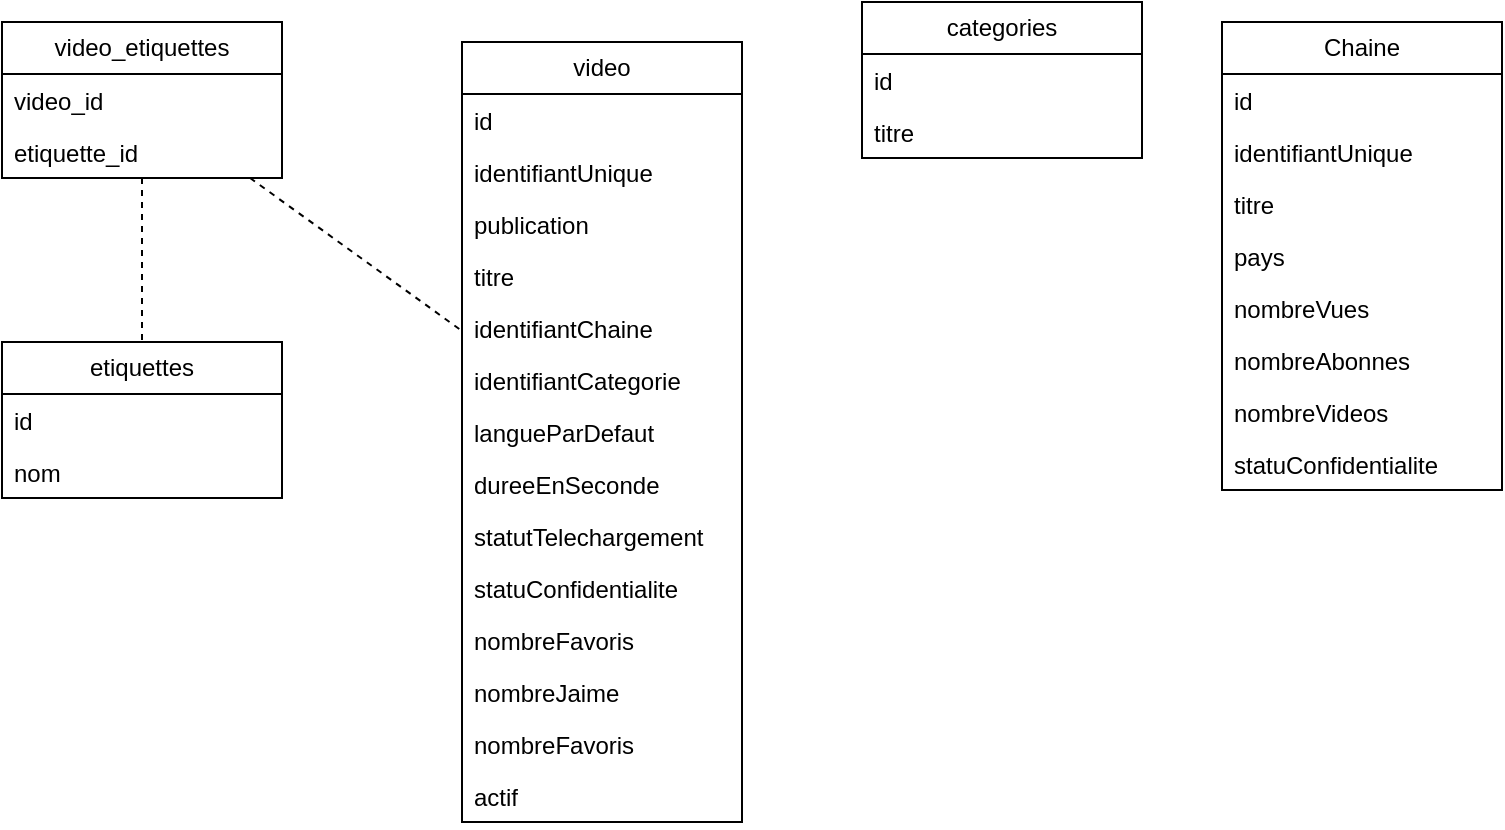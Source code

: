 <mxfile version="22.1.21" type="device">
  <diagram name="Page-1" id="7jzZss88A1eCuCSh7E2j">
    <mxGraphModel dx="1221" dy="765" grid="1" gridSize="10" guides="1" tooltips="1" connect="1" arrows="1" fold="1" page="1" pageScale="1" pageWidth="827" pageHeight="1169" math="0" shadow="0">
      <root>
        <mxCell id="0" />
        <mxCell id="1" parent="0" />
        <mxCell id="V5NmYhJqQ_BBM1aRO7Ch-1" value="video_etiquettes" style="swimlane;fontStyle=0;childLayout=stackLayout;horizontal=1;startSize=26;fillColor=none;horizontalStack=0;resizeParent=1;resizeParentMax=0;resizeLast=0;collapsible=1;marginBottom=0;whiteSpace=wrap;html=1;" vertex="1" parent="1">
          <mxGeometry x="60" y="20" width="140" height="78" as="geometry" />
        </mxCell>
        <mxCell id="V5NmYhJqQ_BBM1aRO7Ch-2" value="video_id" style="text;strokeColor=none;fillColor=none;align=left;verticalAlign=top;spacingLeft=4;spacingRight=4;overflow=hidden;rotatable=0;points=[[0,0.5],[1,0.5]];portConstraint=eastwest;whiteSpace=wrap;html=1;" vertex="1" parent="V5NmYhJqQ_BBM1aRO7Ch-1">
          <mxGeometry y="26" width="140" height="26" as="geometry" />
        </mxCell>
        <mxCell id="V5NmYhJqQ_BBM1aRO7Ch-3" value="etiquette_id" style="text;strokeColor=none;fillColor=none;align=left;verticalAlign=top;spacingLeft=4;spacingRight=4;overflow=hidden;rotatable=0;points=[[0,0.5],[1,0.5]];portConstraint=eastwest;whiteSpace=wrap;html=1;" vertex="1" parent="V5NmYhJqQ_BBM1aRO7Ch-1">
          <mxGeometry y="52" width="140" height="26" as="geometry" />
        </mxCell>
        <mxCell id="V5NmYhJqQ_BBM1aRO7Ch-5" value="categories" style="swimlane;fontStyle=0;childLayout=stackLayout;horizontal=1;startSize=26;fillColor=none;horizontalStack=0;resizeParent=1;resizeParentMax=0;resizeLast=0;collapsible=1;marginBottom=0;whiteSpace=wrap;html=1;" vertex="1" parent="1">
          <mxGeometry x="490" y="10" width="140" height="78" as="geometry" />
        </mxCell>
        <mxCell id="V5NmYhJqQ_BBM1aRO7Ch-6" value="id" style="text;strokeColor=none;fillColor=none;align=left;verticalAlign=top;spacingLeft=4;spacingRight=4;overflow=hidden;rotatable=0;points=[[0,0.5],[1,0.5]];portConstraint=eastwest;whiteSpace=wrap;html=1;" vertex="1" parent="V5NmYhJqQ_BBM1aRO7Ch-5">
          <mxGeometry y="26" width="140" height="26" as="geometry" />
        </mxCell>
        <mxCell id="V5NmYhJqQ_BBM1aRO7Ch-7" value="titre" style="text;strokeColor=none;fillColor=none;align=left;verticalAlign=top;spacingLeft=4;spacingRight=4;overflow=hidden;rotatable=0;points=[[0,0.5],[1,0.5]];portConstraint=eastwest;whiteSpace=wrap;html=1;" vertex="1" parent="V5NmYhJqQ_BBM1aRO7Ch-5">
          <mxGeometry y="52" width="140" height="26" as="geometry" />
        </mxCell>
        <mxCell id="V5NmYhJqQ_BBM1aRO7Ch-9" value="video" style="swimlane;fontStyle=0;childLayout=stackLayout;horizontal=1;startSize=26;fillColor=none;horizontalStack=0;resizeParent=1;resizeParentMax=0;resizeLast=0;collapsible=1;marginBottom=0;whiteSpace=wrap;html=1;" vertex="1" parent="1">
          <mxGeometry x="290" y="30" width="140" height="390" as="geometry" />
        </mxCell>
        <mxCell id="V5NmYhJqQ_BBM1aRO7Ch-10" value="id" style="text;strokeColor=none;fillColor=none;align=left;verticalAlign=top;spacingLeft=4;spacingRight=4;overflow=hidden;rotatable=0;points=[[0,0.5],[1,0.5]];portConstraint=eastwest;whiteSpace=wrap;html=1;" vertex="1" parent="V5NmYhJqQ_BBM1aRO7Ch-9">
          <mxGeometry y="26" width="140" height="26" as="geometry" />
        </mxCell>
        <mxCell id="V5NmYhJqQ_BBM1aRO7Ch-11" value="identifiantUnique" style="text;strokeColor=none;fillColor=none;align=left;verticalAlign=top;spacingLeft=4;spacingRight=4;overflow=hidden;rotatable=0;points=[[0,0.5],[1,0.5]];portConstraint=eastwest;whiteSpace=wrap;html=1;" vertex="1" parent="V5NmYhJqQ_BBM1aRO7Ch-9">
          <mxGeometry y="52" width="140" height="26" as="geometry" />
        </mxCell>
        <mxCell id="V5NmYhJqQ_BBM1aRO7Ch-12" value="publication" style="text;strokeColor=none;fillColor=none;align=left;verticalAlign=top;spacingLeft=4;spacingRight=4;overflow=hidden;rotatable=0;points=[[0,0.5],[1,0.5]];portConstraint=eastwest;whiteSpace=wrap;html=1;" vertex="1" parent="V5NmYhJqQ_BBM1aRO7Ch-9">
          <mxGeometry y="78" width="140" height="26" as="geometry" />
        </mxCell>
        <mxCell id="V5NmYhJqQ_BBM1aRO7Ch-13" value="titre" style="text;strokeColor=none;fillColor=none;align=left;verticalAlign=top;spacingLeft=4;spacingRight=4;overflow=hidden;rotatable=0;points=[[0,0.5],[1,0.5]];portConstraint=eastwest;whiteSpace=wrap;html=1;" vertex="1" parent="V5NmYhJqQ_BBM1aRO7Ch-9">
          <mxGeometry y="104" width="140" height="26" as="geometry" />
        </mxCell>
        <mxCell id="V5NmYhJqQ_BBM1aRO7Ch-17" value="identifiantChaine" style="text;strokeColor=none;fillColor=none;align=left;verticalAlign=top;spacingLeft=4;spacingRight=4;overflow=hidden;rotatable=0;points=[[0,0.5],[1,0.5]];portConstraint=eastwest;whiteSpace=wrap;html=1;" vertex="1" parent="V5NmYhJqQ_BBM1aRO7Ch-9">
          <mxGeometry y="130" width="140" height="26" as="geometry" />
        </mxCell>
        <mxCell id="V5NmYhJqQ_BBM1aRO7Ch-18" value="identifiantCategorie" style="text;strokeColor=none;fillColor=none;align=left;verticalAlign=top;spacingLeft=4;spacingRight=4;overflow=hidden;rotatable=0;points=[[0,0.5],[1,0.5]];portConstraint=eastwest;whiteSpace=wrap;html=1;" vertex="1" parent="V5NmYhJqQ_BBM1aRO7Ch-9">
          <mxGeometry y="156" width="140" height="26" as="geometry" />
        </mxCell>
        <mxCell id="V5NmYhJqQ_BBM1aRO7Ch-19" value="langueParDefaut" style="text;strokeColor=none;fillColor=none;align=left;verticalAlign=top;spacingLeft=4;spacingRight=4;overflow=hidden;rotatable=0;points=[[0,0.5],[1,0.5]];portConstraint=eastwest;whiteSpace=wrap;html=1;" vertex="1" parent="V5NmYhJqQ_BBM1aRO7Ch-9">
          <mxGeometry y="182" width="140" height="26" as="geometry" />
        </mxCell>
        <mxCell id="V5NmYhJqQ_BBM1aRO7Ch-56" value="dureeEnSeconde" style="text;strokeColor=none;fillColor=none;align=left;verticalAlign=top;spacingLeft=4;spacingRight=4;overflow=hidden;rotatable=0;points=[[0,0.5],[1,0.5]];portConstraint=eastwest;whiteSpace=wrap;html=1;" vertex="1" parent="V5NmYhJqQ_BBM1aRO7Ch-9">
          <mxGeometry y="208" width="140" height="26" as="geometry" />
        </mxCell>
        <mxCell id="V5NmYhJqQ_BBM1aRO7Ch-21" value="statutTelechargement" style="text;strokeColor=none;fillColor=none;align=left;verticalAlign=top;spacingLeft=4;spacingRight=4;overflow=hidden;rotatable=0;points=[[0,0.5],[1,0.5]];portConstraint=eastwest;whiteSpace=wrap;html=1;" vertex="1" parent="V5NmYhJqQ_BBM1aRO7Ch-9">
          <mxGeometry y="234" width="140" height="26" as="geometry" />
        </mxCell>
        <mxCell id="V5NmYhJqQ_BBM1aRO7Ch-20" value="statuConfidentialite" style="text;strokeColor=none;fillColor=none;align=left;verticalAlign=top;spacingLeft=4;spacingRight=4;overflow=hidden;rotatable=0;points=[[0,0.5],[1,0.5]];portConstraint=eastwest;whiteSpace=wrap;html=1;" vertex="1" parent="V5NmYhJqQ_BBM1aRO7Ch-9">
          <mxGeometry y="260" width="140" height="26" as="geometry" />
        </mxCell>
        <mxCell id="V5NmYhJqQ_BBM1aRO7Ch-23" value="nombreFavoris" style="text;strokeColor=none;fillColor=none;align=left;verticalAlign=top;spacingLeft=4;spacingRight=4;overflow=hidden;rotatable=0;points=[[0,0.5],[1,0.5]];portConstraint=eastwest;whiteSpace=wrap;html=1;" vertex="1" parent="V5NmYhJqQ_BBM1aRO7Ch-9">
          <mxGeometry y="286" width="140" height="26" as="geometry" />
        </mxCell>
        <mxCell id="V5NmYhJqQ_BBM1aRO7Ch-15" value="nombreJaime" style="text;strokeColor=none;fillColor=none;align=left;verticalAlign=top;spacingLeft=4;spacingRight=4;overflow=hidden;rotatable=0;points=[[0,0.5],[1,0.5]];portConstraint=eastwest;whiteSpace=wrap;html=1;" vertex="1" parent="V5NmYhJqQ_BBM1aRO7Ch-9">
          <mxGeometry y="312" width="140" height="26" as="geometry" />
        </mxCell>
        <mxCell id="V5NmYhJqQ_BBM1aRO7Ch-22" value="nombreFavoris" style="text;strokeColor=none;fillColor=none;align=left;verticalAlign=top;spacingLeft=4;spacingRight=4;overflow=hidden;rotatable=0;points=[[0,0.5],[1,0.5]];portConstraint=eastwest;whiteSpace=wrap;html=1;" vertex="1" parent="V5NmYhJqQ_BBM1aRO7Ch-9">
          <mxGeometry y="338" width="140" height="26" as="geometry" />
        </mxCell>
        <mxCell id="V5NmYhJqQ_BBM1aRO7Ch-24" value="actif" style="text;strokeColor=none;fillColor=none;align=left;verticalAlign=top;spacingLeft=4;spacingRight=4;overflow=hidden;rotatable=0;points=[[0,0.5],[1,0.5]];portConstraint=eastwest;whiteSpace=wrap;html=1;" vertex="1" parent="V5NmYhJqQ_BBM1aRO7Ch-9">
          <mxGeometry y="364" width="140" height="26" as="geometry" />
        </mxCell>
        <mxCell id="V5NmYhJqQ_BBM1aRO7Ch-36" value="Chaine" style="swimlane;fontStyle=0;childLayout=stackLayout;horizontal=1;startSize=26;fillColor=none;horizontalStack=0;resizeParent=1;resizeParentMax=0;resizeLast=0;collapsible=1;marginBottom=0;whiteSpace=wrap;html=1;" vertex="1" parent="1">
          <mxGeometry x="670" y="20" width="140" height="234" as="geometry" />
        </mxCell>
        <mxCell id="V5NmYhJqQ_BBM1aRO7Ch-37" value="id" style="text;strokeColor=none;fillColor=none;align=left;verticalAlign=top;spacingLeft=4;spacingRight=4;overflow=hidden;rotatable=0;points=[[0,0.5],[1,0.5]];portConstraint=eastwest;whiteSpace=wrap;html=1;" vertex="1" parent="V5NmYhJqQ_BBM1aRO7Ch-36">
          <mxGeometry y="26" width="140" height="26" as="geometry" />
        </mxCell>
        <mxCell id="V5NmYhJqQ_BBM1aRO7Ch-38" value="identifiantUnique" style="text;strokeColor=none;fillColor=none;align=left;verticalAlign=top;spacingLeft=4;spacingRight=4;overflow=hidden;rotatable=0;points=[[0,0.5],[1,0.5]];portConstraint=eastwest;whiteSpace=wrap;html=1;" vertex="1" parent="V5NmYhJqQ_BBM1aRO7Ch-36">
          <mxGeometry y="52" width="140" height="26" as="geometry" />
        </mxCell>
        <mxCell id="V5NmYhJqQ_BBM1aRO7Ch-39" value="titre" style="text;strokeColor=none;fillColor=none;align=left;verticalAlign=top;spacingLeft=4;spacingRight=4;overflow=hidden;rotatable=0;points=[[0,0.5],[1,0.5]];portConstraint=eastwest;whiteSpace=wrap;html=1;" vertex="1" parent="V5NmYhJqQ_BBM1aRO7Ch-36">
          <mxGeometry y="78" width="140" height="26" as="geometry" />
        </mxCell>
        <mxCell id="V5NmYhJqQ_BBM1aRO7Ch-41" value="pays" style="text;strokeColor=none;fillColor=none;align=left;verticalAlign=top;spacingLeft=4;spacingRight=4;overflow=hidden;rotatable=0;points=[[0,0.5],[1,0.5]];portConstraint=eastwest;whiteSpace=wrap;html=1;" vertex="1" parent="V5NmYhJqQ_BBM1aRO7Ch-36">
          <mxGeometry y="104" width="140" height="26" as="geometry" />
        </mxCell>
        <mxCell id="V5NmYhJqQ_BBM1aRO7Ch-42" value="nombreVues" style="text;strokeColor=none;fillColor=none;align=left;verticalAlign=top;spacingLeft=4;spacingRight=4;overflow=hidden;rotatable=0;points=[[0,0.5],[1,0.5]];portConstraint=eastwest;whiteSpace=wrap;html=1;" vertex="1" parent="V5NmYhJqQ_BBM1aRO7Ch-36">
          <mxGeometry y="130" width="140" height="26" as="geometry" />
        </mxCell>
        <mxCell id="V5NmYhJqQ_BBM1aRO7Ch-43" value="nombreAbonnes" style="text;strokeColor=none;fillColor=none;align=left;verticalAlign=top;spacingLeft=4;spacingRight=4;overflow=hidden;rotatable=0;points=[[0,0.5],[1,0.5]];portConstraint=eastwest;whiteSpace=wrap;html=1;" vertex="1" parent="V5NmYhJqQ_BBM1aRO7Ch-36">
          <mxGeometry y="156" width="140" height="26" as="geometry" />
        </mxCell>
        <mxCell id="V5NmYhJqQ_BBM1aRO7Ch-44" value="nombreVideos" style="text;strokeColor=none;fillColor=none;align=left;verticalAlign=top;spacingLeft=4;spacingRight=4;overflow=hidden;rotatable=0;points=[[0,0.5],[1,0.5]];portConstraint=eastwest;whiteSpace=wrap;html=1;" vertex="1" parent="V5NmYhJqQ_BBM1aRO7Ch-36">
          <mxGeometry y="182" width="140" height="26" as="geometry" />
        </mxCell>
        <mxCell id="V5NmYhJqQ_BBM1aRO7Ch-45" value="statuConfidentialite" style="text;strokeColor=none;fillColor=none;align=left;verticalAlign=top;spacingLeft=4;spacingRight=4;overflow=hidden;rotatable=0;points=[[0,0.5],[1,0.5]];portConstraint=eastwest;whiteSpace=wrap;html=1;" vertex="1" parent="V5NmYhJqQ_BBM1aRO7Ch-36">
          <mxGeometry y="208" width="140" height="26" as="geometry" />
        </mxCell>
        <mxCell id="V5NmYhJqQ_BBM1aRO7Ch-49" value="etiquettes" style="swimlane;fontStyle=0;childLayout=stackLayout;horizontal=1;startSize=26;fillColor=none;horizontalStack=0;resizeParent=1;resizeParentMax=0;resizeLast=0;collapsible=1;marginBottom=0;whiteSpace=wrap;html=1;" vertex="1" parent="1">
          <mxGeometry x="60" y="180" width="140" height="78" as="geometry" />
        </mxCell>
        <mxCell id="V5NmYhJqQ_BBM1aRO7Ch-50" value="id" style="text;strokeColor=none;fillColor=none;align=left;verticalAlign=top;spacingLeft=4;spacingRight=4;overflow=hidden;rotatable=0;points=[[0,0.5],[1,0.5]];portConstraint=eastwest;whiteSpace=wrap;html=1;" vertex="1" parent="V5NmYhJqQ_BBM1aRO7Ch-49">
          <mxGeometry y="26" width="140" height="26" as="geometry" />
        </mxCell>
        <mxCell id="V5NmYhJqQ_BBM1aRO7Ch-51" value="nom" style="text;strokeColor=none;fillColor=none;align=left;verticalAlign=top;spacingLeft=4;spacingRight=4;overflow=hidden;rotatable=0;points=[[0,0.5],[1,0.5]];portConstraint=eastwest;whiteSpace=wrap;html=1;" vertex="1" parent="V5NmYhJqQ_BBM1aRO7Ch-49">
          <mxGeometry y="52" width="140" height="26" as="geometry" />
        </mxCell>
        <mxCell id="V5NmYhJqQ_BBM1aRO7Ch-53" value="" style="endArrow=none;dashed=1;html=1;rounded=0;" edge="1" parent="1" source="V5NmYhJqQ_BBM1aRO7Ch-1" target="V5NmYhJqQ_BBM1aRO7Ch-9">
          <mxGeometry width="50" height="50" relative="1" as="geometry">
            <mxPoint x="50" y="410" as="sourcePoint" />
            <mxPoint x="100" y="360" as="targetPoint" />
          </mxGeometry>
        </mxCell>
        <mxCell id="V5NmYhJqQ_BBM1aRO7Ch-55" value="" style="endArrow=none;dashed=1;html=1;rounded=0;" edge="1" parent="1" source="V5NmYhJqQ_BBM1aRO7Ch-1" target="V5NmYhJqQ_BBM1aRO7Ch-49">
          <mxGeometry width="50" height="50" relative="1" as="geometry">
            <mxPoint x="30" y="390" as="sourcePoint" />
            <mxPoint x="80" y="340" as="targetPoint" />
          </mxGeometry>
        </mxCell>
      </root>
    </mxGraphModel>
  </diagram>
</mxfile>
